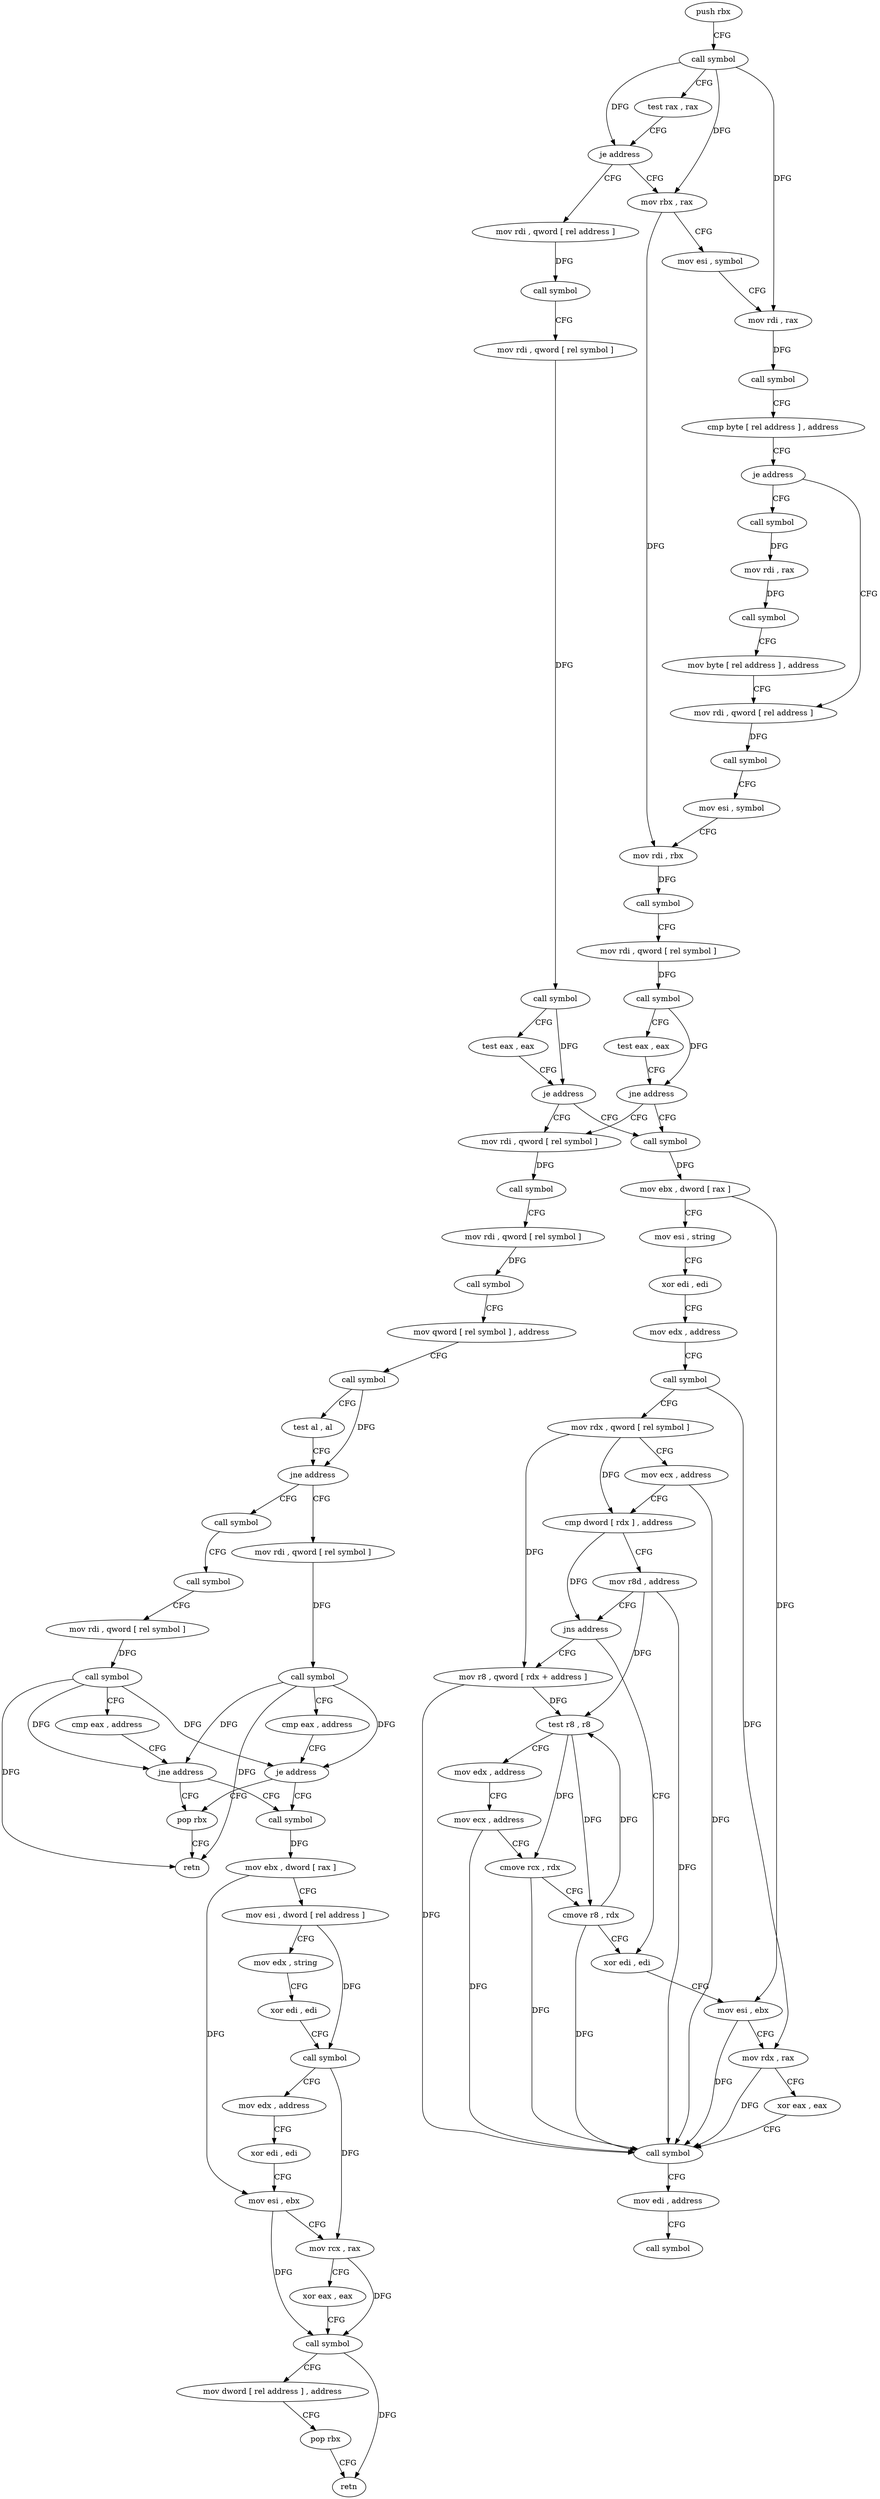 digraph "func" {
"4229984" [label = "push rbx" ]
"4229985" [label = "call symbol" ]
"4229990" [label = "test rax , rax" ]
"4229993" [label = "je address" ]
"4230235" [label = "mov rdi , qword [ rel address ]" ]
"4229999" [label = "mov rbx , rax" ]
"4230242" [label = "call symbol" ]
"4230247" [label = "mov rdi , qword [ rel symbol ]" ]
"4230254" [label = "call symbol" ]
"4230259" [label = "test eax , eax" ]
"4230261" [label = "je address" ]
"4230089" [label = "mov rdi , qword [ rel symbol ]" ]
"4230267" [label = "call symbol" ]
"4230002" [label = "mov esi , symbol" ]
"4230007" [label = "mov rdi , rax" ]
"4230010" [label = "call symbol" ]
"4230015" [label = "cmp byte [ rel address ] , address" ]
"4230022" [label = "je address" ]
"4230044" [label = "mov rdi , qword [ rel address ]" ]
"4230024" [label = "call symbol" ]
"4230096" [label = "call symbol" ]
"4230101" [label = "mov rdi , qword [ rel symbol ]" ]
"4230108" [label = "call symbol" ]
"4230113" [label = "mov qword [ rel symbol ] , address" ]
"4230124" [label = "call symbol" ]
"4230129" [label = "test al , al" ]
"4230131" [label = "jne address" ]
"4230152" [label = "call symbol" ]
"4230133" [label = "mov rdi , qword [ rel symbol ]" ]
"4230272" [label = "mov ebx , dword [ rax ]" ]
"4230274" [label = "mov esi , string" ]
"4230279" [label = "xor edi , edi" ]
"4230281" [label = "mov edx , address" ]
"4230286" [label = "call symbol" ]
"4230291" [label = "mov rdx , qword [ rel symbol ]" ]
"4230298" [label = "mov ecx , address" ]
"4230303" [label = "cmp dword [ rdx ] , address" ]
"4230306" [label = "mov r8d , address" ]
"4230312" [label = "jns address" ]
"4230339" [label = "xor edi , edi" ]
"4230314" [label = "mov r8 , qword [ rdx + address ]" ]
"4230051" [label = "call symbol" ]
"4230056" [label = "mov esi , symbol" ]
"4230061" [label = "mov rdi , rbx" ]
"4230064" [label = "call symbol" ]
"4230069" [label = "mov rdi , qword [ rel symbol ]" ]
"4230076" [label = "call symbol" ]
"4230081" [label = "test eax , eax" ]
"4230083" [label = "jne address" ]
"4230029" [label = "mov rdi , rax" ]
"4230032" [label = "call symbol" ]
"4230037" [label = "mov byte [ rel address ] , address" ]
"4230157" [label = "call symbol" ]
"4230162" [label = "mov rdi , qword [ rel symbol ]" ]
"4230169" [label = "call symbol" ]
"4230174" [label = "cmp eax , address" ]
"4230177" [label = "jne address" ]
"4230150" [label = "pop rbx" ]
"4230179" [label = "call symbol" ]
"4230140" [label = "call symbol" ]
"4230145" [label = "cmp eax , address" ]
"4230148" [label = "je address" ]
"4230341" [label = "mov esi , ebx" ]
"4230343" [label = "mov rdx , rax" ]
"4230346" [label = "xor eax , eax" ]
"4230348" [label = "call symbol" ]
"4230353" [label = "mov edi , address" ]
"4230358" [label = "call symbol" ]
"4230318" [label = "test r8 , r8" ]
"4230321" [label = "mov edx , address" ]
"4230326" [label = "mov ecx , address" ]
"4230331" [label = "cmove rcx , rdx" ]
"4230335" [label = "cmove r8 , rdx" ]
"4230151" [label = "retn" ]
"4230184" [label = "mov ebx , dword [ rax ]" ]
"4230186" [label = "mov esi , dword [ rel address ]" ]
"4230192" [label = "mov edx , string" ]
"4230197" [label = "xor edi , edi" ]
"4230199" [label = "call symbol" ]
"4230204" [label = "mov edx , address" ]
"4230209" [label = "xor edi , edi" ]
"4230211" [label = "mov esi , ebx" ]
"4230213" [label = "mov rcx , rax" ]
"4230216" [label = "xor eax , eax" ]
"4230218" [label = "call symbol" ]
"4230223" [label = "mov dword [ rel address ] , address" ]
"4230233" [label = "pop rbx" ]
"4230234" [label = "retn" ]
"4229984" -> "4229985" [ label = "CFG" ]
"4229985" -> "4229990" [ label = "CFG" ]
"4229985" -> "4229993" [ label = "DFG" ]
"4229985" -> "4229999" [ label = "DFG" ]
"4229985" -> "4230007" [ label = "DFG" ]
"4229990" -> "4229993" [ label = "CFG" ]
"4229993" -> "4230235" [ label = "CFG" ]
"4229993" -> "4229999" [ label = "CFG" ]
"4230235" -> "4230242" [ label = "DFG" ]
"4229999" -> "4230002" [ label = "CFG" ]
"4229999" -> "4230061" [ label = "DFG" ]
"4230242" -> "4230247" [ label = "CFG" ]
"4230247" -> "4230254" [ label = "DFG" ]
"4230254" -> "4230259" [ label = "CFG" ]
"4230254" -> "4230261" [ label = "DFG" ]
"4230259" -> "4230261" [ label = "CFG" ]
"4230261" -> "4230089" [ label = "CFG" ]
"4230261" -> "4230267" [ label = "CFG" ]
"4230089" -> "4230096" [ label = "DFG" ]
"4230267" -> "4230272" [ label = "DFG" ]
"4230002" -> "4230007" [ label = "CFG" ]
"4230007" -> "4230010" [ label = "DFG" ]
"4230010" -> "4230015" [ label = "CFG" ]
"4230015" -> "4230022" [ label = "CFG" ]
"4230022" -> "4230044" [ label = "CFG" ]
"4230022" -> "4230024" [ label = "CFG" ]
"4230044" -> "4230051" [ label = "DFG" ]
"4230024" -> "4230029" [ label = "DFG" ]
"4230096" -> "4230101" [ label = "CFG" ]
"4230101" -> "4230108" [ label = "DFG" ]
"4230108" -> "4230113" [ label = "CFG" ]
"4230113" -> "4230124" [ label = "CFG" ]
"4230124" -> "4230129" [ label = "CFG" ]
"4230124" -> "4230131" [ label = "DFG" ]
"4230129" -> "4230131" [ label = "CFG" ]
"4230131" -> "4230152" [ label = "CFG" ]
"4230131" -> "4230133" [ label = "CFG" ]
"4230152" -> "4230157" [ label = "CFG" ]
"4230133" -> "4230140" [ label = "DFG" ]
"4230272" -> "4230274" [ label = "CFG" ]
"4230272" -> "4230341" [ label = "DFG" ]
"4230274" -> "4230279" [ label = "CFG" ]
"4230279" -> "4230281" [ label = "CFG" ]
"4230281" -> "4230286" [ label = "CFG" ]
"4230286" -> "4230291" [ label = "CFG" ]
"4230286" -> "4230343" [ label = "DFG" ]
"4230291" -> "4230298" [ label = "CFG" ]
"4230291" -> "4230303" [ label = "DFG" ]
"4230291" -> "4230314" [ label = "DFG" ]
"4230298" -> "4230303" [ label = "CFG" ]
"4230298" -> "4230348" [ label = "DFG" ]
"4230303" -> "4230306" [ label = "CFG" ]
"4230303" -> "4230312" [ label = "DFG" ]
"4230306" -> "4230312" [ label = "CFG" ]
"4230306" -> "4230348" [ label = "DFG" ]
"4230306" -> "4230318" [ label = "DFG" ]
"4230312" -> "4230339" [ label = "CFG" ]
"4230312" -> "4230314" [ label = "CFG" ]
"4230339" -> "4230341" [ label = "CFG" ]
"4230314" -> "4230318" [ label = "DFG" ]
"4230314" -> "4230348" [ label = "DFG" ]
"4230051" -> "4230056" [ label = "CFG" ]
"4230056" -> "4230061" [ label = "CFG" ]
"4230061" -> "4230064" [ label = "DFG" ]
"4230064" -> "4230069" [ label = "CFG" ]
"4230069" -> "4230076" [ label = "DFG" ]
"4230076" -> "4230081" [ label = "CFG" ]
"4230076" -> "4230083" [ label = "DFG" ]
"4230081" -> "4230083" [ label = "CFG" ]
"4230083" -> "4230267" [ label = "CFG" ]
"4230083" -> "4230089" [ label = "CFG" ]
"4230029" -> "4230032" [ label = "DFG" ]
"4230032" -> "4230037" [ label = "CFG" ]
"4230037" -> "4230044" [ label = "CFG" ]
"4230157" -> "4230162" [ label = "CFG" ]
"4230162" -> "4230169" [ label = "DFG" ]
"4230169" -> "4230174" [ label = "CFG" ]
"4230169" -> "4230177" [ label = "DFG" ]
"4230169" -> "4230148" [ label = "DFG" ]
"4230169" -> "4230151" [ label = "DFG" ]
"4230174" -> "4230177" [ label = "CFG" ]
"4230177" -> "4230150" [ label = "CFG" ]
"4230177" -> "4230179" [ label = "CFG" ]
"4230150" -> "4230151" [ label = "CFG" ]
"4230179" -> "4230184" [ label = "DFG" ]
"4230140" -> "4230145" [ label = "CFG" ]
"4230140" -> "4230177" [ label = "DFG" ]
"4230140" -> "4230148" [ label = "DFG" ]
"4230140" -> "4230151" [ label = "DFG" ]
"4230145" -> "4230148" [ label = "CFG" ]
"4230148" -> "4230179" [ label = "CFG" ]
"4230148" -> "4230150" [ label = "CFG" ]
"4230341" -> "4230343" [ label = "CFG" ]
"4230341" -> "4230348" [ label = "DFG" ]
"4230343" -> "4230346" [ label = "CFG" ]
"4230343" -> "4230348" [ label = "DFG" ]
"4230346" -> "4230348" [ label = "CFG" ]
"4230348" -> "4230353" [ label = "CFG" ]
"4230353" -> "4230358" [ label = "CFG" ]
"4230318" -> "4230321" [ label = "CFG" ]
"4230318" -> "4230331" [ label = "DFG" ]
"4230318" -> "4230335" [ label = "DFG" ]
"4230321" -> "4230326" [ label = "CFG" ]
"4230326" -> "4230331" [ label = "CFG" ]
"4230326" -> "4230348" [ label = "DFG" ]
"4230331" -> "4230335" [ label = "CFG" ]
"4230331" -> "4230348" [ label = "DFG" ]
"4230335" -> "4230339" [ label = "CFG" ]
"4230335" -> "4230348" [ label = "DFG" ]
"4230335" -> "4230318" [ label = "DFG" ]
"4230184" -> "4230186" [ label = "CFG" ]
"4230184" -> "4230211" [ label = "DFG" ]
"4230186" -> "4230192" [ label = "CFG" ]
"4230186" -> "4230199" [ label = "DFG" ]
"4230192" -> "4230197" [ label = "CFG" ]
"4230197" -> "4230199" [ label = "CFG" ]
"4230199" -> "4230204" [ label = "CFG" ]
"4230199" -> "4230213" [ label = "DFG" ]
"4230204" -> "4230209" [ label = "CFG" ]
"4230209" -> "4230211" [ label = "CFG" ]
"4230211" -> "4230213" [ label = "CFG" ]
"4230211" -> "4230218" [ label = "DFG" ]
"4230213" -> "4230216" [ label = "CFG" ]
"4230213" -> "4230218" [ label = "DFG" ]
"4230216" -> "4230218" [ label = "CFG" ]
"4230218" -> "4230223" [ label = "CFG" ]
"4230218" -> "4230234" [ label = "DFG" ]
"4230223" -> "4230233" [ label = "CFG" ]
"4230233" -> "4230234" [ label = "CFG" ]
}
